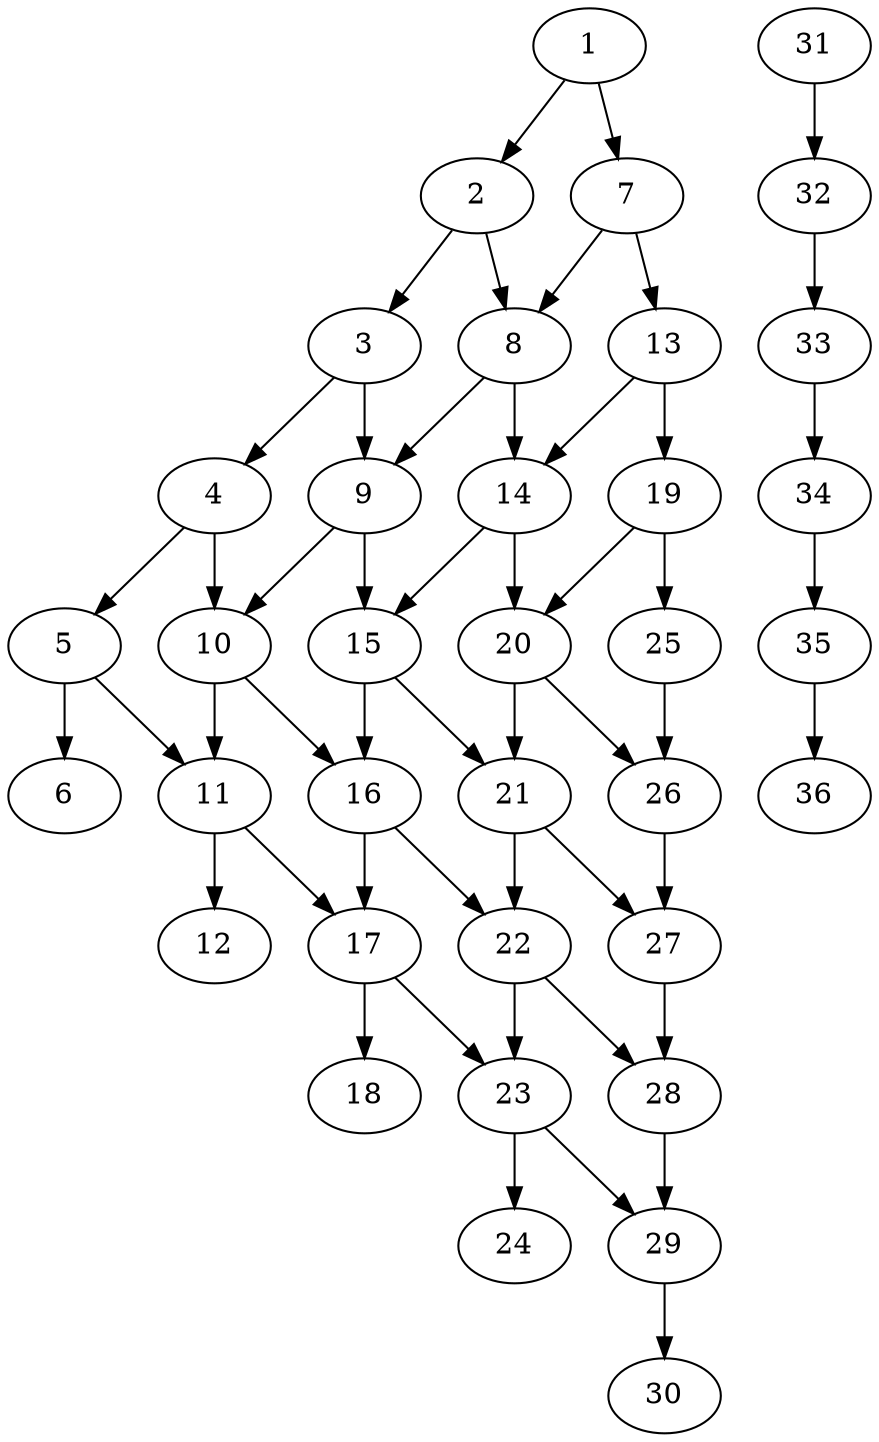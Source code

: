 digraph G {
	1;
	2;
	3;
	4;
	5;
	6;
	7;
	8;
	9;
	10;
	11;
	12;
	13;
	14;
	15;
	16;
	17;
	18;
	19;
	20;
	21;
	22;
	23;
	24;
	25;
	26;
	27;
	28;
	29;
	30;
	31;
	32;
	33;
	34;
	35;
	36;
	1 -> 2;
	1 -> 7;
	2 -> 3;
	2 -> 8;
	3 -> 4;
	3 -> 9;
	4 -> 5;
	4 -> 10;
	5 -> 6;
	5 -> 11;
	7 -> 8;
	7 -> 13;
	8 -> 9;
	8 -> 14;
	9 -> 10;
	9 -> 15;
	10 -> 11;
	10 -> 16;
	11 -> 12;
	11 -> 17;
	13 -> 14;
	13 -> 19;
	14 -> 15;
	14 -> 20;
	15 -> 16;
	15 -> 21;
	16 -> 17;
	16 -> 22;
	17 -> 18;
	17 -> 23;
	19 -> 20;
	19 -> 25;
	20 -> 21;
	20 -> 26;
	21 -> 22;
	21 -> 27;
	22 -> 23;
	22 -> 28;
	23 -> 24;
	23 -> 29;
	25 -> 26;
	26 -> 27;
	27 -> 28;
	28 -> 29;
	29 -> 30;
	31 -> 32;
	32 -> 33;
	33 -> 34;
	34 -> 35;
	35 -> 36;
}